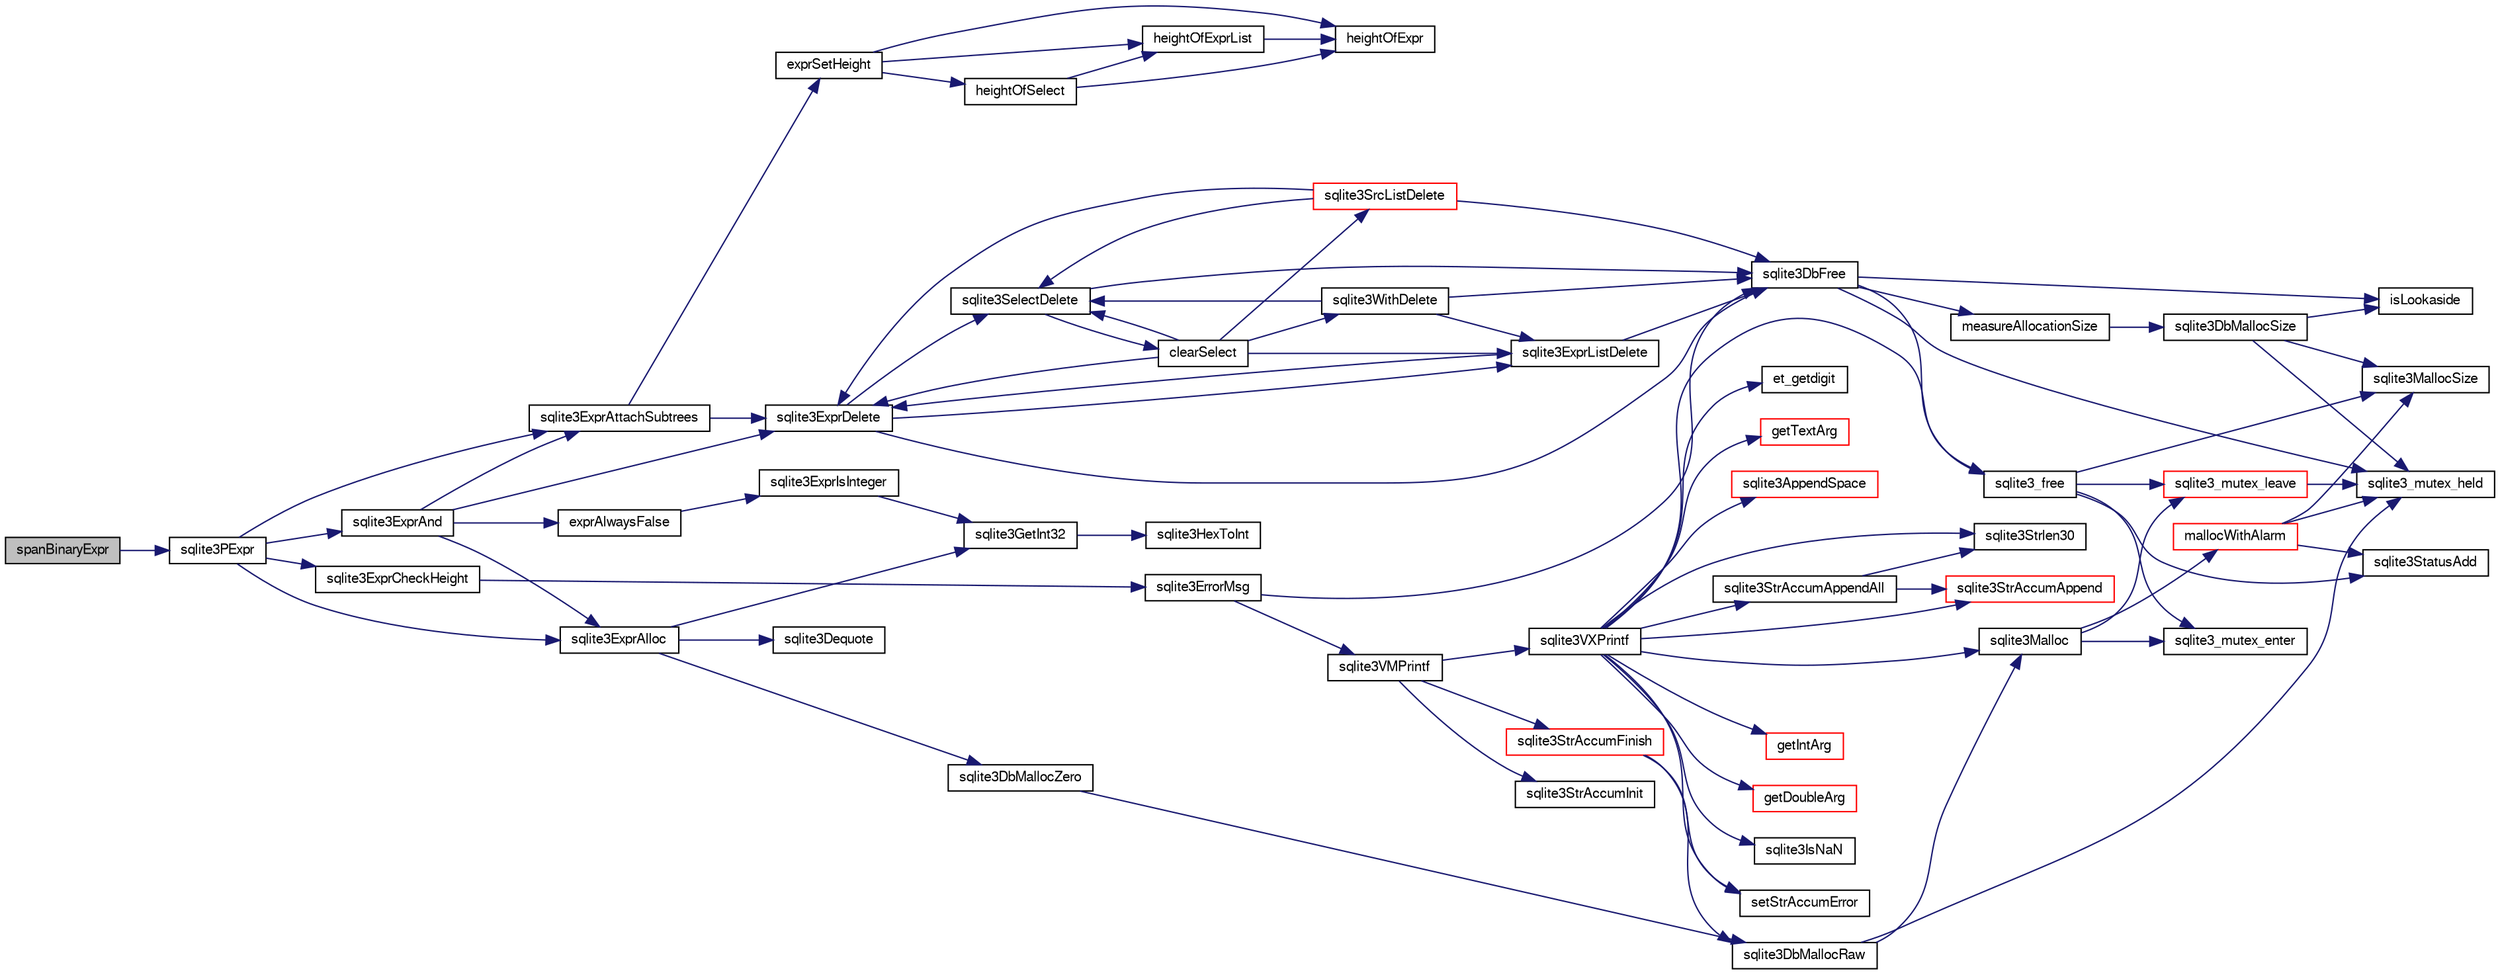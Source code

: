 digraph "spanBinaryExpr"
{
  edge [fontname="FreeSans",fontsize="10",labelfontname="FreeSans",labelfontsize="10"];
  node [fontname="FreeSans",fontsize="10",shape=record];
  rankdir="LR";
  Node296048 [label="spanBinaryExpr",height=0.2,width=0.4,color="black", fillcolor="grey75", style="filled", fontcolor="black"];
  Node296048 -> Node296049 [color="midnightblue",fontsize="10",style="solid",fontname="FreeSans"];
  Node296049 [label="sqlite3PExpr",height=0.2,width=0.4,color="black", fillcolor="white", style="filled",URL="$sqlite3_8c.html#a56670a96a4ad8449466fea3449f71c57"];
  Node296049 -> Node296050 [color="midnightblue",fontsize="10",style="solid",fontname="FreeSans"];
  Node296050 [label="sqlite3ExprAnd",height=0.2,width=0.4,color="black", fillcolor="white", style="filled",URL="$sqlite3_8c.html#adb7ce3f2fe4bc4cb22dbb82aed2b6c32"];
  Node296050 -> Node296051 [color="midnightblue",fontsize="10",style="solid",fontname="FreeSans"];
  Node296051 [label="exprAlwaysFalse",height=0.2,width=0.4,color="black", fillcolor="white", style="filled",URL="$sqlite3_8c.html#aa72440ec8db7b30f945e8f50ad9a4eba"];
  Node296051 -> Node296052 [color="midnightblue",fontsize="10",style="solid",fontname="FreeSans"];
  Node296052 [label="sqlite3ExprIsInteger",height=0.2,width=0.4,color="black", fillcolor="white", style="filled",URL="$sqlite3_8c.html#a93009f02d365fbdd3f83865b723fd950"];
  Node296052 -> Node296053 [color="midnightblue",fontsize="10",style="solid",fontname="FreeSans"];
  Node296053 [label="sqlite3GetInt32",height=0.2,width=0.4,color="black", fillcolor="white", style="filled",URL="$sqlite3_8c.html#a5f876209b4343549fc9224cd11c70928"];
  Node296053 -> Node296054 [color="midnightblue",fontsize="10",style="solid",fontname="FreeSans"];
  Node296054 [label="sqlite3HexToInt",height=0.2,width=0.4,color="black", fillcolor="white", style="filled",URL="$sqlite3_8c.html#ae3802c77b18399c03c8c9f973ff47239"];
  Node296050 -> Node296055 [color="midnightblue",fontsize="10",style="solid",fontname="FreeSans"];
  Node296055 [label="sqlite3ExprDelete",height=0.2,width=0.4,color="black", fillcolor="white", style="filled",URL="$sqlite3_8c.html#ae4e21ab5918e0428fbaa9e615dceb309"];
  Node296055 -> Node296056 [color="midnightblue",fontsize="10",style="solid",fontname="FreeSans"];
  Node296056 [label="sqlite3DbFree",height=0.2,width=0.4,color="black", fillcolor="white", style="filled",URL="$sqlite3_8c.html#ac70ab821a6607b4a1b909582dc37a069"];
  Node296056 -> Node296057 [color="midnightblue",fontsize="10",style="solid",fontname="FreeSans"];
  Node296057 [label="sqlite3_mutex_held",height=0.2,width=0.4,color="black", fillcolor="white", style="filled",URL="$sqlite3_8c.html#acf77da68932b6bc163c5e68547ecc3e7"];
  Node296056 -> Node296058 [color="midnightblue",fontsize="10",style="solid",fontname="FreeSans"];
  Node296058 [label="measureAllocationSize",height=0.2,width=0.4,color="black", fillcolor="white", style="filled",URL="$sqlite3_8c.html#a45731e644a22fdb756e2b6337224217a"];
  Node296058 -> Node296059 [color="midnightblue",fontsize="10",style="solid",fontname="FreeSans"];
  Node296059 [label="sqlite3DbMallocSize",height=0.2,width=0.4,color="black", fillcolor="white", style="filled",URL="$sqlite3_8c.html#aa397e5a8a03495203a0767abf0a71f86"];
  Node296059 -> Node296060 [color="midnightblue",fontsize="10",style="solid",fontname="FreeSans"];
  Node296060 [label="sqlite3MallocSize",height=0.2,width=0.4,color="black", fillcolor="white", style="filled",URL="$sqlite3_8c.html#acf5d2a5f35270bafb050bd2def576955"];
  Node296059 -> Node296057 [color="midnightblue",fontsize="10",style="solid",fontname="FreeSans"];
  Node296059 -> Node296061 [color="midnightblue",fontsize="10",style="solid",fontname="FreeSans"];
  Node296061 [label="isLookaside",height=0.2,width=0.4,color="black", fillcolor="white", style="filled",URL="$sqlite3_8c.html#a770fa05ff9717b75e16f4d968a77b897"];
  Node296056 -> Node296061 [color="midnightblue",fontsize="10",style="solid",fontname="FreeSans"];
  Node296056 -> Node296062 [color="midnightblue",fontsize="10",style="solid",fontname="FreeSans"];
  Node296062 [label="sqlite3_free",height=0.2,width=0.4,color="black", fillcolor="white", style="filled",URL="$sqlite3_8c.html#a6552349e36a8a691af5487999ab09519"];
  Node296062 -> Node296063 [color="midnightblue",fontsize="10",style="solid",fontname="FreeSans"];
  Node296063 [label="sqlite3_mutex_enter",height=0.2,width=0.4,color="black", fillcolor="white", style="filled",URL="$sqlite3_8c.html#a1c12cde690bd89f104de5cbad12a6bf5"];
  Node296062 -> Node296064 [color="midnightblue",fontsize="10",style="solid",fontname="FreeSans"];
  Node296064 [label="sqlite3StatusAdd",height=0.2,width=0.4,color="black", fillcolor="white", style="filled",URL="$sqlite3_8c.html#afa029f93586aeab4cc85360905dae9cd"];
  Node296062 -> Node296060 [color="midnightblue",fontsize="10",style="solid",fontname="FreeSans"];
  Node296062 -> Node296065 [color="midnightblue",fontsize="10",style="solid",fontname="FreeSans"];
  Node296065 [label="sqlite3_mutex_leave",height=0.2,width=0.4,color="red", fillcolor="white", style="filled",URL="$sqlite3_8c.html#a5838d235601dbd3c1fa993555c6bcc93"];
  Node296065 -> Node296057 [color="midnightblue",fontsize="10",style="solid",fontname="FreeSans"];
  Node296055 -> Node296067 [color="midnightblue",fontsize="10",style="solid",fontname="FreeSans"];
  Node296067 [label="sqlite3SelectDelete",height=0.2,width=0.4,color="black", fillcolor="white", style="filled",URL="$sqlite3_8c.html#a0f56959f0acac85496744f0d068854a0"];
  Node296067 -> Node296068 [color="midnightblue",fontsize="10",style="solid",fontname="FreeSans"];
  Node296068 [label="clearSelect",height=0.2,width=0.4,color="black", fillcolor="white", style="filled",URL="$sqlite3_8c.html#ac083bac4f2f02c26aa02fc24ca8c2dd9"];
  Node296068 -> Node296069 [color="midnightblue",fontsize="10",style="solid",fontname="FreeSans"];
  Node296069 [label="sqlite3ExprListDelete",height=0.2,width=0.4,color="black", fillcolor="white", style="filled",URL="$sqlite3_8c.html#ae9cd46eac81e86a04ed8c09b99fc3c10"];
  Node296069 -> Node296055 [color="midnightblue",fontsize="10",style="solid",fontname="FreeSans"];
  Node296069 -> Node296056 [color="midnightblue",fontsize="10",style="solid",fontname="FreeSans"];
  Node296068 -> Node296070 [color="midnightblue",fontsize="10",style="solid",fontname="FreeSans"];
  Node296070 [label="sqlite3SrcListDelete",height=0.2,width=0.4,color="red", fillcolor="white", style="filled",URL="$sqlite3_8c.html#acc250a3e5e7fd8889a16a9f28e3e7312"];
  Node296070 -> Node296056 [color="midnightblue",fontsize="10",style="solid",fontname="FreeSans"];
  Node296070 -> Node296067 [color="midnightblue",fontsize="10",style="solid",fontname="FreeSans"];
  Node296070 -> Node296055 [color="midnightblue",fontsize="10",style="solid",fontname="FreeSans"];
  Node296068 -> Node296055 [color="midnightblue",fontsize="10",style="solid",fontname="FreeSans"];
  Node296068 -> Node296067 [color="midnightblue",fontsize="10",style="solid",fontname="FreeSans"];
  Node296068 -> Node296384 [color="midnightblue",fontsize="10",style="solid",fontname="FreeSans"];
  Node296384 [label="sqlite3WithDelete",height=0.2,width=0.4,color="black", fillcolor="white", style="filled",URL="$sqlite3_8c.html#a17d9ea3de76b5d740b422ea9b4fe3abb"];
  Node296384 -> Node296069 [color="midnightblue",fontsize="10",style="solid",fontname="FreeSans"];
  Node296384 -> Node296067 [color="midnightblue",fontsize="10",style="solid",fontname="FreeSans"];
  Node296384 -> Node296056 [color="midnightblue",fontsize="10",style="solid",fontname="FreeSans"];
  Node296067 -> Node296056 [color="midnightblue",fontsize="10",style="solid",fontname="FreeSans"];
  Node296055 -> Node296069 [color="midnightblue",fontsize="10",style="solid",fontname="FreeSans"];
  Node296050 -> Node297007 [color="midnightblue",fontsize="10",style="solid",fontname="FreeSans"];
  Node297007 [label="sqlite3ExprAlloc",height=0.2,width=0.4,color="black", fillcolor="white", style="filled",URL="$sqlite3_8c.html#a7f1c54604acd48617bd41d26f5db776d"];
  Node297007 -> Node296053 [color="midnightblue",fontsize="10",style="solid",fontname="FreeSans"];
  Node297007 -> Node296280 [color="midnightblue",fontsize="10",style="solid",fontname="FreeSans"];
  Node296280 [label="sqlite3DbMallocZero",height=0.2,width=0.4,color="black", fillcolor="white", style="filled",URL="$sqlite3_8c.html#a49cfebac9d6067a03442c92af73f33e4"];
  Node296280 -> Node296096 [color="midnightblue",fontsize="10",style="solid",fontname="FreeSans"];
  Node296096 [label="sqlite3DbMallocRaw",height=0.2,width=0.4,color="black", fillcolor="white", style="filled",URL="$sqlite3_8c.html#abbe8be0cf7175e11ddc3e2218fad924e"];
  Node296096 -> Node296057 [color="midnightblue",fontsize="10",style="solid",fontname="FreeSans"];
  Node296096 -> Node296077 [color="midnightblue",fontsize="10",style="solid",fontname="FreeSans"];
  Node296077 [label="sqlite3Malloc",height=0.2,width=0.4,color="black", fillcolor="white", style="filled",URL="$sqlite3_8c.html#a361a2eaa846b1885f123abe46f5d8b2b"];
  Node296077 -> Node296063 [color="midnightblue",fontsize="10",style="solid",fontname="FreeSans"];
  Node296077 -> Node296078 [color="midnightblue",fontsize="10",style="solid",fontname="FreeSans"];
  Node296078 [label="mallocWithAlarm",height=0.2,width=0.4,color="red", fillcolor="white", style="filled",URL="$sqlite3_8c.html#ab070d5cf8e48ec8a6a43cf025d48598b"];
  Node296078 -> Node296057 [color="midnightblue",fontsize="10",style="solid",fontname="FreeSans"];
  Node296078 -> Node296060 [color="midnightblue",fontsize="10",style="solid",fontname="FreeSans"];
  Node296078 -> Node296064 [color="midnightblue",fontsize="10",style="solid",fontname="FreeSans"];
  Node296077 -> Node296065 [color="midnightblue",fontsize="10",style="solid",fontname="FreeSans"];
  Node297007 -> Node296335 [color="midnightblue",fontsize="10",style="solid",fontname="FreeSans"];
  Node296335 [label="sqlite3Dequote",height=0.2,width=0.4,color="black", fillcolor="white", style="filled",URL="$sqlite3_8c.html#a7b0ccb71d60de662cbb09755454dee5d"];
  Node296050 -> Node297008 [color="midnightblue",fontsize="10",style="solid",fontname="FreeSans"];
  Node297008 [label="sqlite3ExprAttachSubtrees",height=0.2,width=0.4,color="black", fillcolor="white", style="filled",URL="$sqlite3_8c.html#a74aac72e6029e25c0d4505a4cc4020c6"];
  Node297008 -> Node296055 [color="midnightblue",fontsize="10",style="solid",fontname="FreeSans"];
  Node297008 -> Node297009 [color="midnightblue",fontsize="10",style="solid",fontname="FreeSans"];
  Node297009 [label="exprSetHeight",height=0.2,width=0.4,color="black", fillcolor="white", style="filled",URL="$sqlite3_8c.html#ab160869cf6622ffbf7a44bbe68e925c1"];
  Node297009 -> Node297010 [color="midnightblue",fontsize="10",style="solid",fontname="FreeSans"];
  Node297010 [label="heightOfExpr",height=0.2,width=0.4,color="black", fillcolor="white", style="filled",URL="$sqlite3_8c.html#a2b4e5cbf5eeb540c3c26929aeb1eae1c"];
  Node297009 -> Node297011 [color="midnightblue",fontsize="10",style="solid",fontname="FreeSans"];
  Node297011 [label="heightOfSelect",height=0.2,width=0.4,color="black", fillcolor="white", style="filled",URL="$sqlite3_8c.html#a801de9028f26be07bc082abc58e02e8c"];
  Node297011 -> Node297010 [color="midnightblue",fontsize="10",style="solid",fontname="FreeSans"];
  Node297011 -> Node297012 [color="midnightblue",fontsize="10",style="solid",fontname="FreeSans"];
  Node297012 [label="heightOfExprList",height=0.2,width=0.4,color="black", fillcolor="white", style="filled",URL="$sqlite3_8c.html#a8b10054a02ee97620c9270d3c206a895"];
  Node297012 -> Node297010 [color="midnightblue",fontsize="10",style="solid",fontname="FreeSans"];
  Node297009 -> Node297012 [color="midnightblue",fontsize="10",style="solid",fontname="FreeSans"];
  Node296049 -> Node297007 [color="midnightblue",fontsize="10",style="solid",fontname="FreeSans"];
  Node296049 -> Node297008 [color="midnightblue",fontsize="10",style="solid",fontname="FreeSans"];
  Node296049 -> Node297013 [color="midnightblue",fontsize="10",style="solid",fontname="FreeSans"];
  Node297013 [label="sqlite3ExprCheckHeight",height=0.2,width=0.4,color="black", fillcolor="white", style="filled",URL="$sqlite3_8c.html#ab208260635507bd7a5c58b612db514f2"];
  Node297013 -> Node296379 [color="midnightblue",fontsize="10",style="solid",fontname="FreeSans"];
  Node296379 [label="sqlite3ErrorMsg",height=0.2,width=0.4,color="black", fillcolor="white", style="filled",URL="$sqlite3_8c.html#aee2798e173651adae0f9c85469f3457d"];
  Node296379 -> Node296331 [color="midnightblue",fontsize="10",style="solid",fontname="FreeSans"];
  Node296331 [label="sqlite3VMPrintf",height=0.2,width=0.4,color="black", fillcolor="white", style="filled",URL="$sqlite3_8c.html#a05535d0982ef06fbc2ee8195ebbae689"];
  Node296331 -> Node296088 [color="midnightblue",fontsize="10",style="solid",fontname="FreeSans"];
  Node296088 [label="sqlite3StrAccumInit",height=0.2,width=0.4,color="black", fillcolor="white", style="filled",URL="$sqlite3_8c.html#aabf95e113b9d54d519cd15a56215f560"];
  Node296331 -> Node296089 [color="midnightblue",fontsize="10",style="solid",fontname="FreeSans"];
  Node296089 [label="sqlite3VXPrintf",height=0.2,width=0.4,color="black", fillcolor="white", style="filled",URL="$sqlite3_8c.html#a63c25806c9bd4a2b76f9a0eb232c6bde"];
  Node296089 -> Node296090 [color="midnightblue",fontsize="10",style="solid",fontname="FreeSans"];
  Node296090 [label="sqlite3StrAccumAppend",height=0.2,width=0.4,color="red", fillcolor="white", style="filled",URL="$sqlite3_8c.html#a56664fa33def33c5a5245b623441d5e0"];
  Node296089 -> Node296343 [color="midnightblue",fontsize="10",style="solid",fontname="FreeSans"];
  Node296343 [label="getIntArg",height=0.2,width=0.4,color="red", fillcolor="white", style="filled",URL="$sqlite3_8c.html#abff258963dbd9205fb299851a64c67be"];
  Node296089 -> Node296077 [color="midnightblue",fontsize="10",style="solid",fontname="FreeSans"];
  Node296089 -> Node296093 [color="midnightblue",fontsize="10",style="solid",fontname="FreeSans"];
  Node296093 [label="setStrAccumError",height=0.2,width=0.4,color="black", fillcolor="white", style="filled",URL="$sqlite3_8c.html#a3dc479a1fc8ba1ab8edfe51f8a0b102c"];
  Node296089 -> Node296344 [color="midnightblue",fontsize="10",style="solid",fontname="FreeSans"];
  Node296344 [label="getDoubleArg",height=0.2,width=0.4,color="red", fillcolor="white", style="filled",URL="$sqlite3_8c.html#a1cf25120072c85bd261983b24c12c3d9"];
  Node296089 -> Node296236 [color="midnightblue",fontsize="10",style="solid",fontname="FreeSans"];
  Node296236 [label="sqlite3IsNaN",height=0.2,width=0.4,color="black", fillcolor="white", style="filled",URL="$sqlite3_8c.html#aed4d78203877c3486765ccbc7feebb50"];
  Node296089 -> Node296152 [color="midnightblue",fontsize="10",style="solid",fontname="FreeSans"];
  Node296152 [label="sqlite3Strlen30",height=0.2,width=0.4,color="black", fillcolor="white", style="filled",URL="$sqlite3_8c.html#a3dcd80ba41f1a308193dee74857b62a7"];
  Node296089 -> Node296345 [color="midnightblue",fontsize="10",style="solid",fontname="FreeSans"];
  Node296345 [label="et_getdigit",height=0.2,width=0.4,color="black", fillcolor="white", style="filled",URL="$sqlite3_8c.html#a40c5a308749ad07cc2397a53e081bff0"];
  Node296089 -> Node296346 [color="midnightblue",fontsize="10",style="solid",fontname="FreeSans"];
  Node296346 [label="getTextArg",height=0.2,width=0.4,color="red", fillcolor="white", style="filled",URL="$sqlite3_8c.html#afbb41850423ef20071cefaab0431e04d"];
  Node296089 -> Node296347 [color="midnightblue",fontsize="10",style="solid",fontname="FreeSans"];
  Node296347 [label="sqlite3StrAccumAppendAll",height=0.2,width=0.4,color="black", fillcolor="white", style="filled",URL="$sqlite3_8c.html#acaf8f3e4f99a3c3a4a77e9c987547289"];
  Node296347 -> Node296090 [color="midnightblue",fontsize="10",style="solid",fontname="FreeSans"];
  Node296347 -> Node296152 [color="midnightblue",fontsize="10",style="solid",fontname="FreeSans"];
  Node296089 -> Node296348 [color="midnightblue",fontsize="10",style="solid",fontname="FreeSans"];
  Node296348 [label="sqlite3AppendSpace",height=0.2,width=0.4,color="red", fillcolor="white", style="filled",URL="$sqlite3_8c.html#aefd38a5afc0020d4a93855c3ee7c63a8"];
  Node296089 -> Node296062 [color="midnightblue",fontsize="10",style="solid",fontname="FreeSans"];
  Node296331 -> Node296179 [color="midnightblue",fontsize="10",style="solid",fontname="FreeSans"];
  Node296179 [label="sqlite3StrAccumFinish",height=0.2,width=0.4,color="red", fillcolor="white", style="filled",URL="$sqlite3_8c.html#adb7f26b10ac1b847db6f000ef4c2e2ba"];
  Node296179 -> Node296096 [color="midnightblue",fontsize="10",style="solid",fontname="FreeSans"];
  Node296179 -> Node296093 [color="midnightblue",fontsize="10",style="solid",fontname="FreeSans"];
  Node296379 -> Node296056 [color="midnightblue",fontsize="10",style="solid",fontname="FreeSans"];
}
